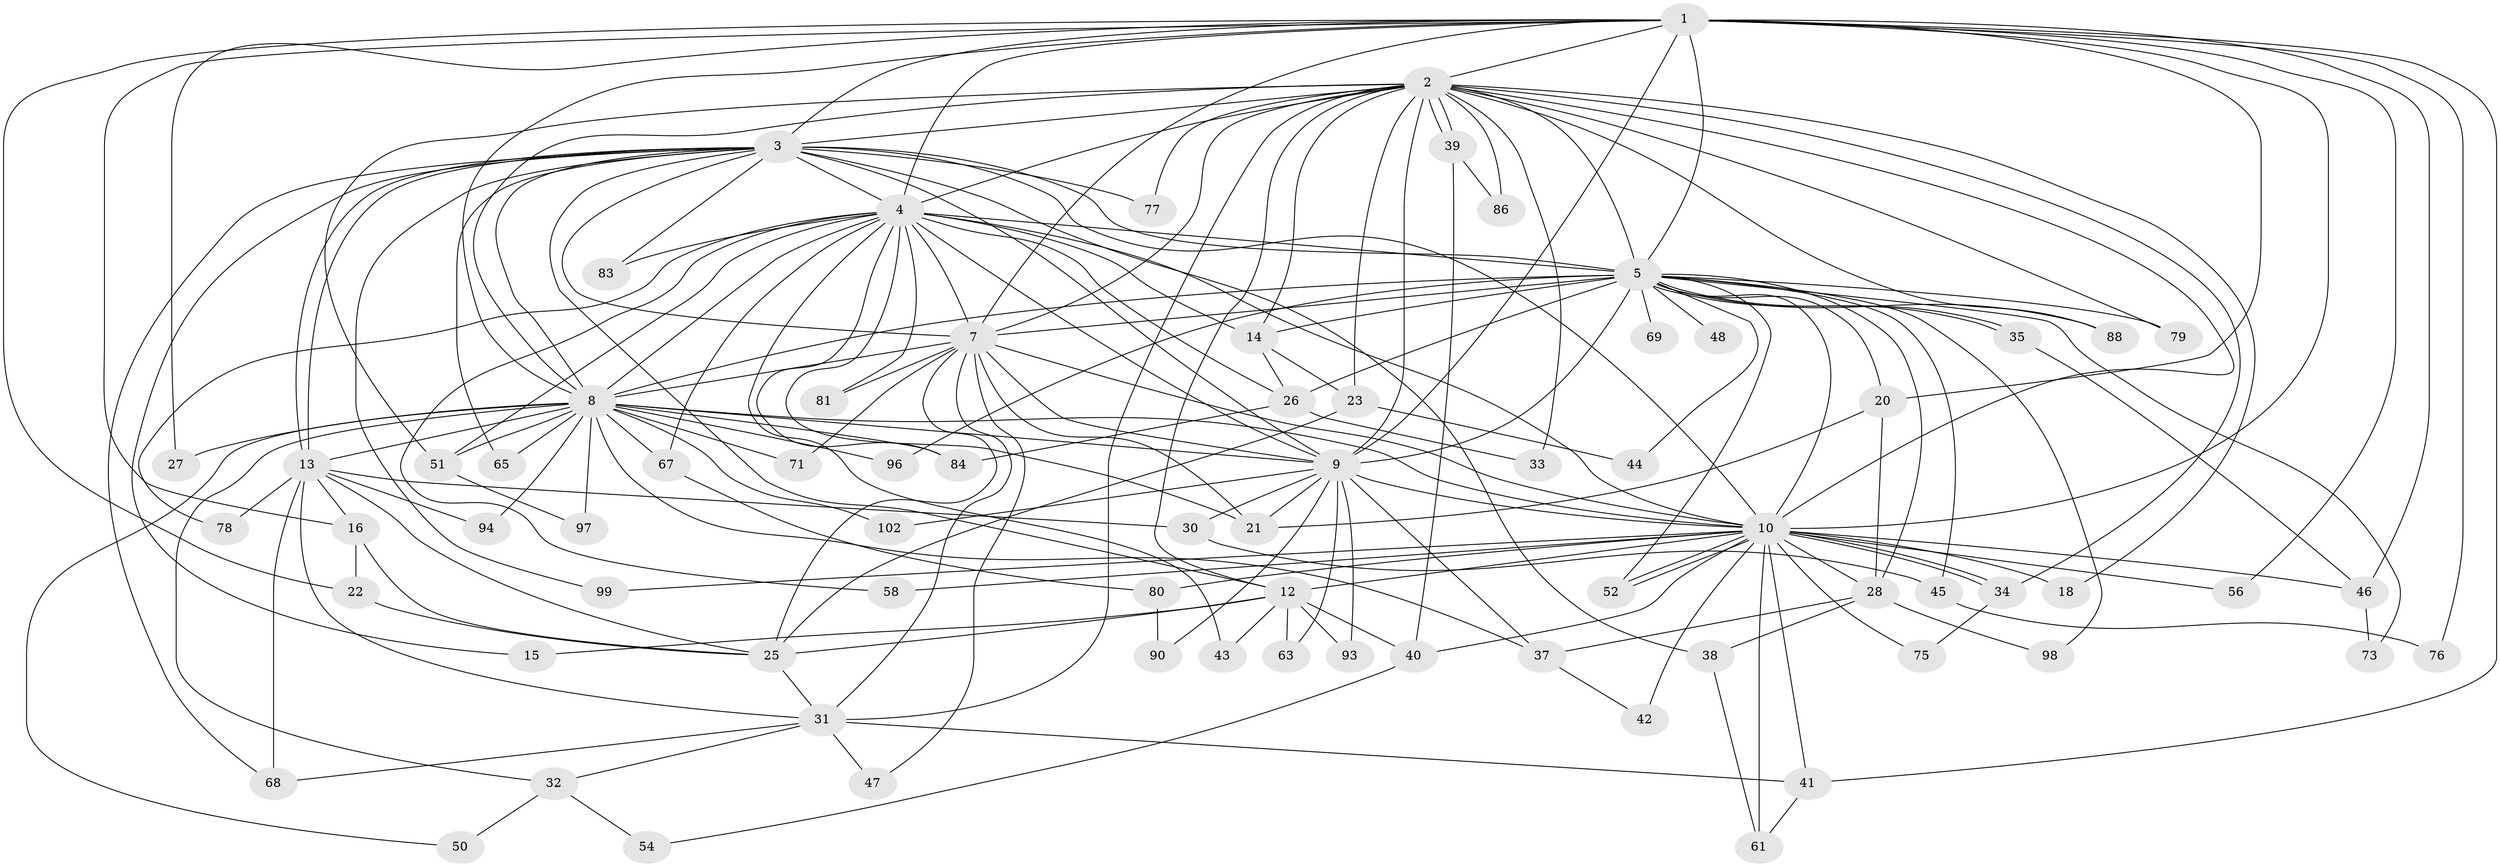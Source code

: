 // original degree distribution, {18: 0.019417475728155338, 24: 0.009708737864077669, 19: 0.019417475728155338, 20: 0.009708737864077669, 15: 0.009708737864077669, 23: 0.009708737864077669, 17: 0.009708737864077669, 27: 0.009708737864077669, 4: 0.0970873786407767, 8: 0.019417475728155338, 7: 0.019417475728155338, 5: 0.038834951456310676, 2: 0.5145631067961165, 3: 0.21359223300970873}
// Generated by graph-tools (version 1.1) at 2025/41/03/06/25 10:41:37]
// undirected, 74 vertices, 187 edges
graph export_dot {
graph [start="1"]
  node [color=gray90,style=filled];
  1;
  2 [super="+91"];
  3 [super="+87"];
  4 [super="+11"];
  5 [super="+6"];
  7 [super="+82"];
  8 [super="+57"];
  9 [super="+19"];
  10 [super="+60"];
  12 [super="+17"];
  13 [super="+29"];
  14 [super="+62"];
  15;
  16 [super="+72"];
  18;
  20 [super="+24"];
  21 [super="+53"];
  22;
  23 [super="+100"];
  25 [super="+101"];
  26 [super="+103"];
  27;
  28 [super="+66"];
  30;
  31 [super="+36"];
  32;
  33;
  34 [super="+89"];
  35;
  37 [super="+64"];
  38;
  39;
  40 [super="+49"];
  41 [super="+59"];
  42;
  43;
  44;
  45;
  46 [super="+70"];
  47;
  48;
  50;
  51 [super="+85"];
  52 [super="+55"];
  54;
  56;
  58;
  61 [super="+95"];
  63;
  65;
  67;
  68 [super="+74"];
  69;
  71;
  73;
  75;
  76;
  77;
  78;
  79;
  80;
  81;
  83;
  84 [super="+92"];
  86;
  88;
  90;
  93;
  94;
  96;
  97;
  98;
  99;
  102;
  1 -- 2;
  1 -- 3;
  1 -- 4;
  1 -- 5 [weight=2];
  1 -- 7;
  1 -- 8;
  1 -- 9 [weight=2];
  1 -- 10;
  1 -- 16;
  1 -- 20;
  1 -- 22;
  1 -- 27;
  1 -- 56;
  1 -- 76;
  1 -- 41;
  1 -- 46;
  2 -- 3;
  2 -- 4 [weight=2];
  2 -- 5 [weight=2];
  2 -- 7;
  2 -- 8;
  2 -- 9;
  2 -- 10;
  2 -- 14;
  2 -- 18;
  2 -- 23;
  2 -- 31;
  2 -- 33;
  2 -- 39;
  2 -- 39;
  2 -- 51;
  2 -- 77;
  2 -- 79;
  2 -- 86;
  2 -- 88;
  2 -- 34;
  2 -- 12;
  3 -- 4;
  3 -- 5 [weight=2];
  3 -- 7;
  3 -- 8;
  3 -- 9;
  3 -- 10 [weight=2];
  3 -- 12;
  3 -- 13;
  3 -- 13;
  3 -- 15;
  3 -- 38;
  3 -- 65;
  3 -- 68;
  3 -- 77;
  3 -- 83;
  3 -- 99;
  4 -- 5 [weight=2];
  4 -- 7;
  4 -- 8 [weight=2];
  4 -- 9;
  4 -- 10;
  4 -- 14;
  4 -- 21;
  4 -- 43;
  4 -- 58;
  4 -- 67;
  4 -- 81;
  4 -- 83;
  4 -- 84;
  4 -- 26;
  4 -- 78;
  4 -- 51;
  5 -- 7 [weight=2];
  5 -- 8 [weight=2];
  5 -- 9 [weight=2];
  5 -- 10 [weight=3];
  5 -- 26;
  5 -- 35;
  5 -- 35;
  5 -- 45;
  5 -- 73;
  5 -- 96;
  5 -- 98;
  5 -- 69;
  5 -- 79;
  5 -- 20;
  5 -- 88;
  5 -- 28;
  5 -- 44;
  5 -- 48;
  5 -- 52;
  5 -- 14;
  7 -- 8;
  7 -- 9;
  7 -- 10;
  7 -- 25;
  7 -- 47;
  7 -- 71;
  7 -- 81;
  7 -- 31;
  7 -- 21;
  8 -- 9;
  8 -- 10;
  8 -- 27;
  8 -- 32;
  8 -- 50;
  8 -- 51;
  8 -- 67;
  8 -- 71;
  8 -- 94;
  8 -- 96;
  8 -- 97;
  8 -- 102;
  8 -- 65;
  8 -- 37;
  8 -- 13;
  8 -- 84;
  9 -- 10;
  9 -- 21;
  9 -- 30;
  9 -- 37;
  9 -- 63;
  9 -- 90;
  9 -- 93;
  9 -- 102;
  10 -- 12;
  10 -- 18;
  10 -- 34;
  10 -- 34;
  10 -- 41;
  10 -- 42;
  10 -- 46;
  10 -- 52;
  10 -- 52;
  10 -- 56;
  10 -- 58;
  10 -- 61;
  10 -- 75;
  10 -- 80;
  10 -- 99;
  10 -- 28;
  10 -- 40;
  12 -- 15;
  12 -- 40;
  12 -- 43;
  12 -- 63;
  12 -- 93;
  12 -- 25;
  13 -- 16;
  13 -- 30;
  13 -- 94;
  13 -- 31;
  13 -- 68;
  13 -- 25;
  13 -- 78;
  14 -- 23;
  14 -- 26;
  16 -- 22;
  16 -- 25;
  20 -- 28;
  20 -- 21;
  22 -- 25;
  23 -- 44;
  23 -- 25;
  25 -- 31;
  26 -- 33;
  26 -- 84;
  28 -- 37;
  28 -- 38;
  28 -- 98;
  30 -- 45;
  31 -- 32;
  31 -- 41;
  31 -- 47;
  31 -- 68;
  32 -- 50;
  32 -- 54;
  34 -- 75;
  35 -- 46;
  37 -- 42;
  38 -- 61;
  39 -- 40;
  39 -- 86;
  40 -- 54;
  41 -- 61;
  45 -- 76;
  46 -- 73;
  51 -- 97;
  67 -- 80;
  80 -- 90;
}
